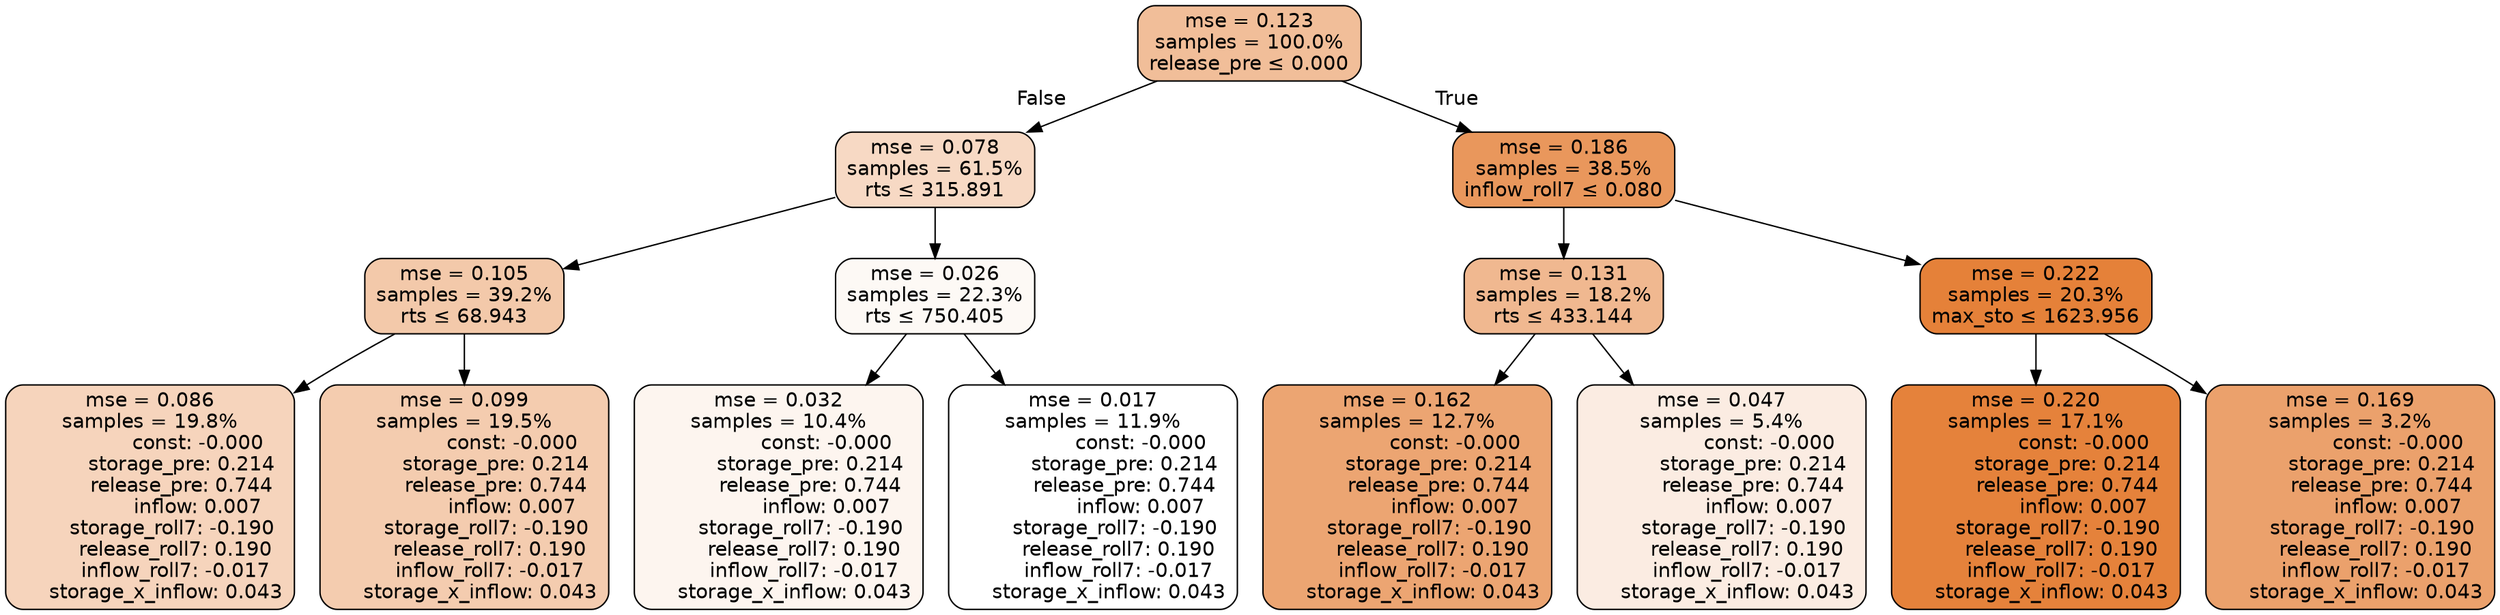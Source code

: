 digraph tree {
node [shape=rectangle, style="filled, rounded", color="black", fontname=helvetica] ;
edge [fontname=helvetica] ;
	"0" [label="mse = 0.123
samples = 100.0%
release_pre &le; 0.000", fillcolor="#f1be99"]
	"1" [label="mse = 0.078
samples = 61.5%
rts &le; 315.891", fillcolor="#f7d9c4"]
	"2" [label="mse = 0.105
samples = 39.2%
rts &le; 68.943", fillcolor="#f3c9aa"]
	"3" [label="mse = 0.086
samples = 19.8%
               const: -0.000
          storage_pre: 0.214
          release_pre: 0.744
               inflow: 0.007
       storage_roll7: -0.190
        release_roll7: 0.190
        inflow_roll7: -0.017
     storage_x_inflow: 0.043", fillcolor="#f6d4bc"]
	"4" [label="mse = 0.099
samples = 19.5%
               const: -0.000
          storage_pre: 0.214
          release_pre: 0.744
               inflow: 0.007
       storage_roll7: -0.190
        release_roll7: 0.190
        inflow_roll7: -0.017
     storage_x_inflow: 0.043", fillcolor="#f4ccaf"]
	"5" [label="mse = 0.026
samples = 22.3%
rts &le; 750.405", fillcolor="#fdf9f5"]
	"6" [label="mse = 0.032
samples = 10.4%
               const: -0.000
          storage_pre: 0.214
          release_pre: 0.744
               inflow: 0.007
       storage_roll7: -0.190
        release_roll7: 0.190
        inflow_roll7: -0.017
     storage_x_inflow: 0.043", fillcolor="#fdf5ef"]
	"7" [label="mse = 0.017
samples = 11.9%
               const: -0.000
          storage_pre: 0.214
          release_pre: 0.744
               inflow: 0.007
       storage_roll7: -0.190
        release_roll7: 0.190
        inflow_roll7: -0.017
     storage_x_inflow: 0.043", fillcolor="#ffffff"]
	"8" [label="mse = 0.186
samples = 38.5%
inflow_roll7 &le; 0.080", fillcolor="#e9975c"]
	"9" [label="mse = 0.131
samples = 18.2%
rts &le; 433.144", fillcolor="#f0b890"]
	"10" [label="mse = 0.162
samples = 12.7%
               const: -0.000
          storage_pre: 0.214
          release_pre: 0.744
               inflow: 0.007
       storage_roll7: -0.190
        release_roll7: 0.190
        inflow_roll7: -0.017
     storage_x_inflow: 0.043", fillcolor="#eca572"]
	"11" [label="mse = 0.047
samples = 5.4%
               const: -0.000
          storage_pre: 0.214
          release_pre: 0.744
               inflow: 0.007
       storage_roll7: -0.190
        release_roll7: 0.190
        inflow_roll7: -0.017
     storage_x_inflow: 0.043", fillcolor="#fbece2"]
	"12" [label="mse = 0.222
samples = 20.3%
max_sto &le; 1623.956", fillcolor="#e58139"]
	"13" [label="mse = 0.220
samples = 17.1%
               const: -0.000
          storage_pre: 0.214
          release_pre: 0.744
               inflow: 0.007
       storage_roll7: -0.190
        release_roll7: 0.190
        inflow_roll7: -0.017
     storage_x_inflow: 0.043", fillcolor="#e5823b"]
	"14" [label="mse = 0.169
samples = 3.2%
               const: -0.000
          storage_pre: 0.214
          release_pre: 0.744
               inflow: 0.007
       storage_roll7: -0.190
        release_roll7: 0.190
        inflow_roll7: -0.017
     storage_x_inflow: 0.043", fillcolor="#eba16c"]

	"0" -> "1" [labeldistance=2.5, labelangle=45, headlabel="False"]
	"1" -> "2"
	"2" -> "3"
	"2" -> "4"
	"1" -> "5"
	"5" -> "6"
	"5" -> "7"
	"0" -> "8" [labeldistance=2.5, labelangle=-45, headlabel="True"]
	"8" -> "9"
	"9" -> "10"
	"9" -> "11"
	"8" -> "12"
	"12" -> "13"
	"12" -> "14"
}